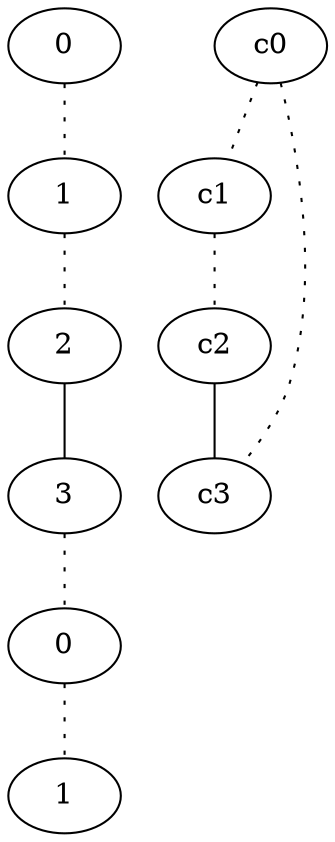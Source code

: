 graph {
a0[label=0];
a1[label=1];
a2[label=2];
a3[label=3];
a4[label=0];
a5[label=1];
a0 -- a1 [style=dotted];
a1 -- a2 [style=dotted];
a2 -- a3;
a3 -- a4 [style=dotted];
a4 -- a5 [style=dotted];
c0 -- c1 [style=dotted];
c0 -- c3 [style=dotted];
c1 -- c2 [style=dotted];
c2 -- c3;
}
